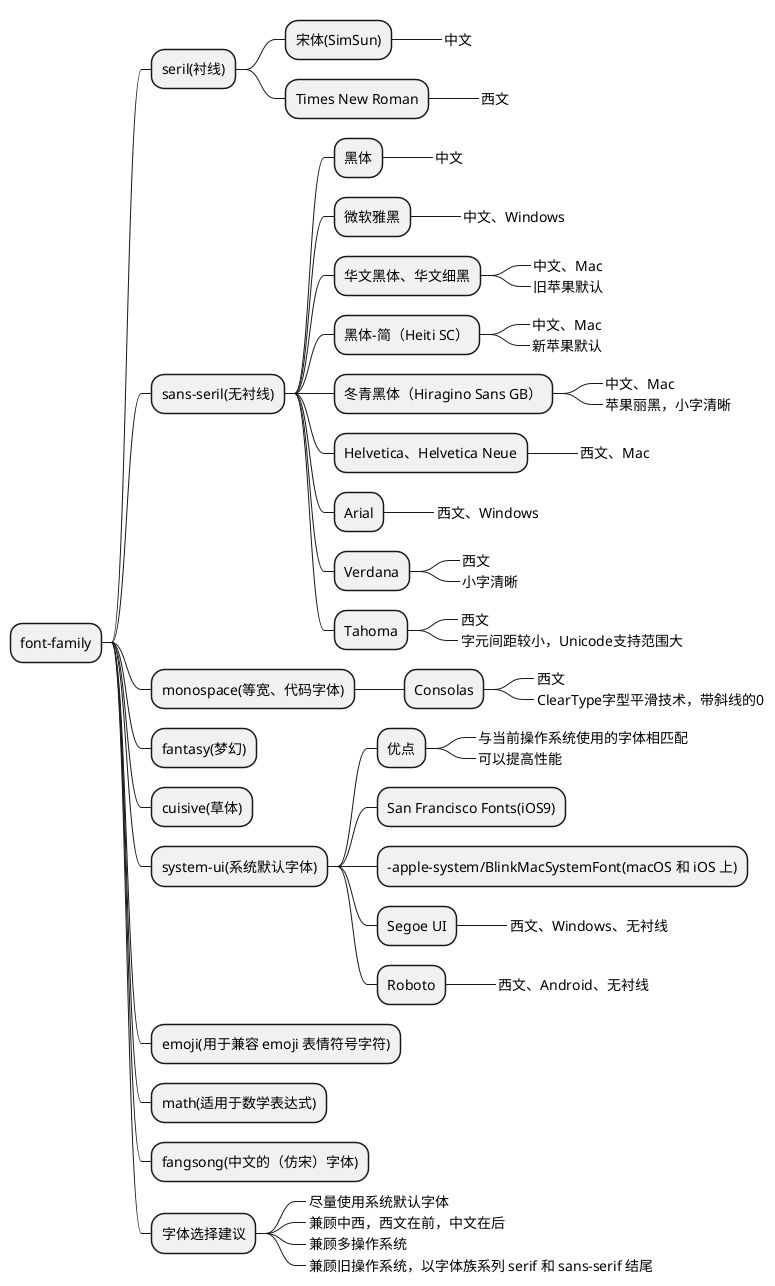 @startmindmap font-family
* font-family
++ seril(衬线)
+++ 宋体(SimSun)
++++_ 中文
+++ Times New Roman
++++_ 西文

++ sans-seril(无衬线)
+++ 黑体
++++_ 中文
+++ 微软雅黑
++++_ 中文、Windows
+++ 华文黑体、华文细黑
++++_ 中文、Mac
++++_ 旧苹果默认
+++ 黑体-简（Heiti SC）
++++_ 中文、Mac
++++_ 新苹果默认
+++ 冬青黑体（Hiragino Sans GB）
++++_ 中文、Mac
++++_ 苹果丽黑，小字清晰
+++ Helvetica、Helvetica Neue
++++_ 西文、Mac
+++ Arial
++++_ 西文、Windows
+++ Verdana
++++_ 西文
++++_ 小字清晰
+++ Tahoma
++++_ 西文
++++_ 字元间距较小，Unicode支持范围大

++ monospace(等宽、代码字体)
+++ Consolas
++++_ 西文
++++_ ClearType字型平滑技术，带斜线的0

++ fantasy(梦幻)

++ cuisive(草体)

++ system-ui(系统默认字体)
+++ 优点
++++_ 与当前操作系统使用的字体相匹配
++++_ 可以提高性能
+++ San Francisco Fonts(iOS9)
+++ -apple-system/BlinkMacSystemFont(macOS 和 iOS 上)
+++ Segoe UI
++++_ 西文、Windows、无衬线
+++ Roboto
++++_ 西文、Android、无衬线

++ emoji(用于兼容 emoji 表情符号字符)
++ math(适用于数学表达式)
++ fangsong(中文的（仿宋）字体)

++ 字体选择建议
+++_ 尽量使用系统默认字体
+++_ 兼顾中西，西文在前，中文在后
+++_ 兼顾多操作系统
+++_ 兼顾旧操作系统，以字体族系列 serif 和 sans-serif 结尾
@endmindmap